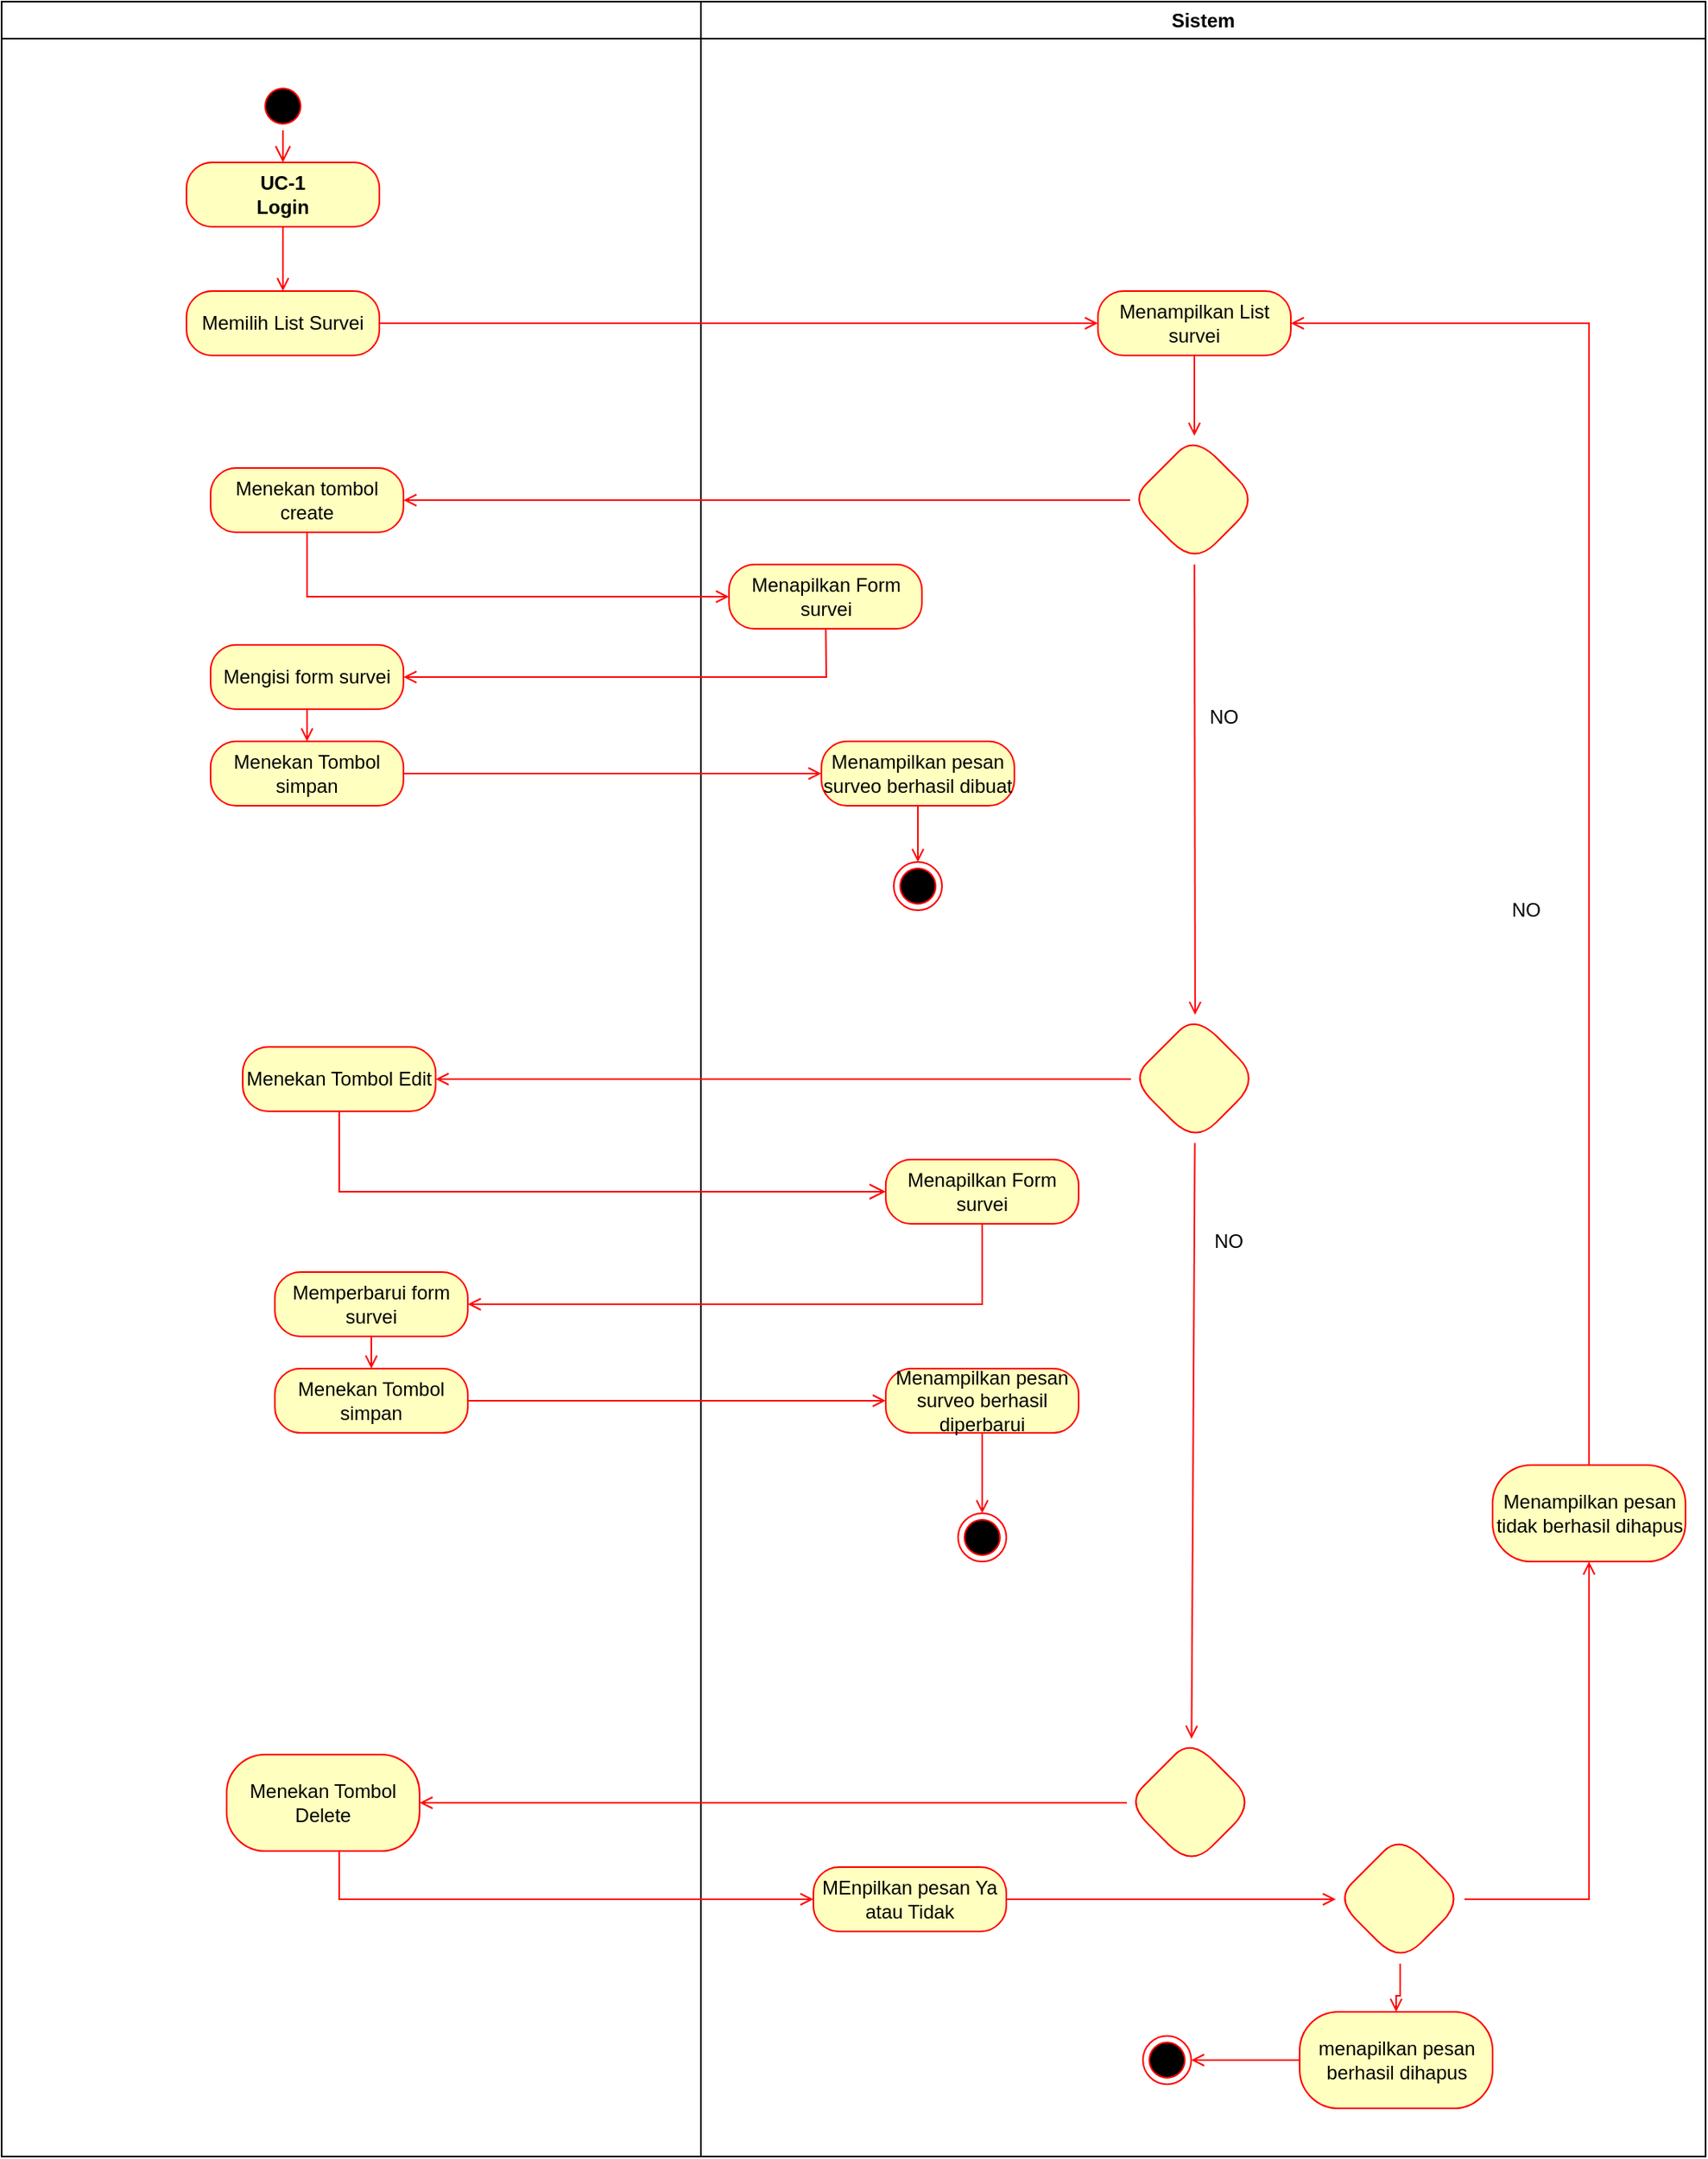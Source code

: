 <mxfile version="20.8.5" type="github">
  <diagram name="Page-1" id="e7e014a7-5840-1c2e-5031-d8a46d1fe8dd">
    <mxGraphModel dx="3319" dy="937" grid="1" gridSize="10" guides="1" tooltips="1" connect="1" arrows="1" fold="1" page="1" pageScale="1" pageWidth="1169" pageHeight="826" background="none" math="0" shadow="0">
      <root>
        <mxCell id="0" />
        <mxCell id="1" parent="0" />
        <mxCell id="SPDB-RYZYYu29DdNVvm_-6" value="User / Responden" style="swimlane;whiteSpace=wrap;startSize=23;" parent="1" vertex="1">
          <mxGeometry x="-980" y="40" width="1060" height="1340" as="geometry" />
        </mxCell>
        <mxCell id="SPDB-RYZYYu29DdNVvm_-7" value="" style="ellipse;shape=startState;fillColor=#000000;strokeColor=#ff0000;" parent="SPDB-RYZYYu29DdNVvm_-6" vertex="1">
          <mxGeometry x="160" y="50" width="30" height="30" as="geometry" />
        </mxCell>
        <mxCell id="_4xNPdlzkrIhhiaqzIvy-1" value="Memilih List Survei" style="rounded=1;whiteSpace=wrap;html=1;arcSize=40;fontColor=#000000;fillColor=#ffffc0;strokeColor=#ff0000;" vertex="1" parent="SPDB-RYZYYu29DdNVvm_-6">
          <mxGeometry x="115" y="180" width="120" height="40" as="geometry" />
        </mxCell>
        <mxCell id="_4xNPdlzkrIhhiaqzIvy-17" value="Menekan tombol create" style="rounded=1;whiteSpace=wrap;html=1;arcSize=40;fontColor=#000000;fillColor=#ffffc0;strokeColor=#ff0000;" vertex="1" parent="SPDB-RYZYYu29DdNVvm_-6">
          <mxGeometry x="130" y="290" width="120" height="40" as="geometry" />
        </mxCell>
        <mxCell id="_4xNPdlzkrIhhiaqzIvy-24" value="" style="edgeStyle=none;rounded=0;orthogonalLoop=1;jettySize=auto;html=1;strokeColor=#FF0A0A;endArrow=open;endFill=0;" edge="1" parent="SPDB-RYZYYu29DdNVvm_-6" source="_4xNPdlzkrIhhiaqzIvy-21" target="_4xNPdlzkrIhhiaqzIvy-23">
          <mxGeometry relative="1" as="geometry" />
        </mxCell>
        <mxCell id="_4xNPdlzkrIhhiaqzIvy-21" value="Mengisi form survei" style="rounded=1;whiteSpace=wrap;html=1;arcSize=40;fontColor=#000000;fillColor=#ffffc0;strokeColor=#ff0000;" vertex="1" parent="SPDB-RYZYYu29DdNVvm_-6">
          <mxGeometry x="130" y="400" width="120" height="40" as="geometry" />
        </mxCell>
        <mxCell id="_4xNPdlzkrIhhiaqzIvy-23" value="Menekan Tombol simpan" style="rounded=1;whiteSpace=wrap;html=1;arcSize=40;fontColor=#000000;fillColor=#ffffc0;strokeColor=#ff0000;" vertex="1" parent="SPDB-RYZYYu29DdNVvm_-6">
          <mxGeometry x="130" y="460" width="120" height="40" as="geometry" />
        </mxCell>
        <mxCell id="_4xNPdlzkrIhhiaqzIvy-30" value="Menekan Tombol Edit" style="rounded=1;whiteSpace=wrap;html=1;arcSize=40;fontColor=#000000;fillColor=#ffffc0;strokeColor=#ff0000;" vertex="1" parent="SPDB-RYZYYu29DdNVvm_-6">
          <mxGeometry x="150" y="650" width="120" height="40" as="geometry" />
        </mxCell>
        <mxCell id="_4xNPdlzkrIhhiaqzIvy-33" value="Memperbarui form survei" style="rounded=1;whiteSpace=wrap;html=1;arcSize=40;fontColor=#000000;fillColor=#ffffc0;strokeColor=#ff0000;" vertex="1" parent="SPDB-RYZYYu29DdNVvm_-6">
          <mxGeometry x="170" y="790" width="120" height="40" as="geometry" />
        </mxCell>
        <mxCell id="_4xNPdlzkrIhhiaqzIvy-34" value="Menekan Tombol simpan" style="rounded=1;whiteSpace=wrap;html=1;arcSize=40;fontColor=#000000;fillColor=#ffffc0;strokeColor=#ff0000;" vertex="1" parent="SPDB-RYZYYu29DdNVvm_-6">
          <mxGeometry x="170" y="850" width="120" height="40" as="geometry" />
        </mxCell>
        <mxCell id="_4xNPdlzkrIhhiaqzIvy-32" value="" style="edgeStyle=none;rounded=0;orthogonalLoop=1;jettySize=auto;html=1;strokeColor=#FF0A0A;endArrow=open;endFill=0;" edge="1" parent="SPDB-RYZYYu29DdNVvm_-6" source="_4xNPdlzkrIhhiaqzIvy-33" target="_4xNPdlzkrIhhiaqzIvy-34">
          <mxGeometry relative="1" as="geometry" />
        </mxCell>
        <mxCell id="_4xNPdlzkrIhhiaqzIvy-41" value="Menekan Tombol Delete" style="whiteSpace=wrap;html=1;fillColor=#ffffc0;strokeColor=#ff0000;fontColor=#000000;rounded=1;arcSize=40;" vertex="1" parent="SPDB-RYZYYu29DdNVvm_-6">
          <mxGeometry x="140" y="1090" width="120" height="60" as="geometry" />
        </mxCell>
        <mxCell id="SPDB-RYZYYu29DdNVvm_-20" value="Sistem" style="swimlane;whiteSpace=wrap" parent="1" vertex="1">
          <mxGeometry x="-545" y="40" width="625" height="1340" as="geometry" />
        </mxCell>
        <mxCell id="_4xNPdlzkrIhhiaqzIvy-6" value="" style="edgeStyle=none;rounded=0;orthogonalLoop=1;jettySize=auto;html=1;strokeColor=#FF0A0A;endArrow=open;endFill=0;" edge="1" parent="SPDB-RYZYYu29DdNVvm_-20" source="_4xNPdlzkrIhhiaqzIvy-3" target="_4xNPdlzkrIhhiaqzIvy-5">
          <mxGeometry relative="1" as="geometry" />
        </mxCell>
        <mxCell id="_4xNPdlzkrIhhiaqzIvy-3" value="Menampilkan List survei" style="rounded=1;whiteSpace=wrap;html=1;arcSize=40;fontColor=#000000;fillColor=#ffffc0;strokeColor=#ff0000;" vertex="1" parent="SPDB-RYZYYu29DdNVvm_-20">
          <mxGeometry x="247" y="180" width="120" height="40" as="geometry" />
        </mxCell>
        <mxCell id="_4xNPdlzkrIhhiaqzIvy-8" value="" style="edgeStyle=none;rounded=0;orthogonalLoop=1;jettySize=auto;html=1;strokeColor=#FF0A0A;endArrow=open;endFill=0;" edge="1" parent="SPDB-RYZYYu29DdNVvm_-20" source="_4xNPdlzkrIhhiaqzIvy-5" target="_4xNPdlzkrIhhiaqzIvy-7">
          <mxGeometry relative="1" as="geometry" />
        </mxCell>
        <mxCell id="_4xNPdlzkrIhhiaqzIvy-5" value="" style="rhombus;whiteSpace=wrap;html=1;fillColor=#ffffc0;strokeColor=#ff0000;fontColor=#000000;rounded=1;arcSize=40;" vertex="1" parent="SPDB-RYZYYu29DdNVvm_-20">
          <mxGeometry x="267" y="270" width="80" height="80" as="geometry" />
        </mxCell>
        <mxCell id="_4xNPdlzkrIhhiaqzIvy-10" value="" style="edgeStyle=none;rounded=0;orthogonalLoop=1;jettySize=auto;html=1;strokeColor=#FF0A0A;endArrow=open;endFill=0;" edge="1" parent="SPDB-RYZYYu29DdNVvm_-20" source="_4xNPdlzkrIhhiaqzIvy-7" target="_4xNPdlzkrIhhiaqzIvy-9">
          <mxGeometry relative="1" as="geometry" />
        </mxCell>
        <mxCell id="_4xNPdlzkrIhhiaqzIvy-7" value="" style="rhombus;whiteSpace=wrap;html=1;fillColor=#ffffc0;strokeColor=#ff0000;fontColor=#000000;rounded=1;arcSize=40;" vertex="1" parent="SPDB-RYZYYu29DdNVvm_-20">
          <mxGeometry x="267.5" y="630" width="80" height="80" as="geometry" />
        </mxCell>
        <mxCell id="_4xNPdlzkrIhhiaqzIvy-9" value="" style="rhombus;whiteSpace=wrap;html=1;fillColor=#ffffc0;strokeColor=#ff0000;fontColor=#000000;rounded=1;arcSize=40;" vertex="1" parent="SPDB-RYZYYu29DdNVvm_-20">
          <mxGeometry x="265" y="1080" width="80" height="80" as="geometry" />
        </mxCell>
        <mxCell id="_4xNPdlzkrIhhiaqzIvy-13" value="NO" style="text;html=1;align=center;verticalAlign=middle;resizable=0;points=[];autosize=1;strokeColor=none;fillColor=none;" vertex="1" parent="SPDB-RYZYYu29DdNVvm_-20">
          <mxGeometry x="305" y="430" width="40" height="30" as="geometry" />
        </mxCell>
        <mxCell id="_4xNPdlzkrIhhiaqzIvy-14" value="NO" style="text;html=1;align=center;verticalAlign=middle;resizable=0;points=[];autosize=1;strokeColor=none;fillColor=none;" vertex="1" parent="SPDB-RYZYYu29DdNVvm_-20">
          <mxGeometry x="307.5" y="756" width="40" height="30" as="geometry" />
        </mxCell>
        <mxCell id="_4xNPdlzkrIhhiaqzIvy-15" value="NO" style="text;html=1;align=center;verticalAlign=middle;resizable=0;points=[];autosize=1;strokeColor=none;fillColor=none;" vertex="1" parent="SPDB-RYZYYu29DdNVvm_-20">
          <mxGeometry x="492.5" y="550" width="40" height="30" as="geometry" />
        </mxCell>
        <mxCell id="_4xNPdlzkrIhhiaqzIvy-18" value="Menapilkan Form survei" style="rounded=1;whiteSpace=wrap;html=1;arcSize=40;fontColor=#000000;fillColor=#ffffc0;strokeColor=#ff0000;" vertex="1" parent="SPDB-RYZYYu29DdNVvm_-20">
          <mxGeometry x="17.5" y="350" width="120" height="40" as="geometry" />
        </mxCell>
        <mxCell id="_4xNPdlzkrIhhiaqzIvy-25" value="Menampilkan pesan surveo berhasil dibuat" style="rounded=1;whiteSpace=wrap;html=1;arcSize=40;fontColor=#000000;fillColor=#ffffc0;strokeColor=#ff0000;" vertex="1" parent="SPDB-RYZYYu29DdNVvm_-20">
          <mxGeometry x="75" y="460" width="120" height="40" as="geometry" />
        </mxCell>
        <mxCell id="_4xNPdlzkrIhhiaqzIvy-35" value="Menapilkan Form survei" style="rounded=1;whiteSpace=wrap;html=1;arcSize=40;fontColor=#000000;fillColor=#ffffc0;strokeColor=#ff0000;" vertex="1" parent="SPDB-RYZYYu29DdNVvm_-20">
          <mxGeometry x="115" y="720" width="120" height="40" as="geometry" />
        </mxCell>
        <mxCell id="_4xNPdlzkrIhhiaqzIvy-36" value="Menampilkan pesan surveo berhasil diperbarui" style="rounded=1;whiteSpace=wrap;html=1;arcSize=40;fontColor=#000000;fillColor=#ffffc0;strokeColor=#ff0000;" vertex="1" parent="SPDB-RYZYYu29DdNVvm_-20">
          <mxGeometry x="115" y="850" width="120" height="40" as="geometry" />
        </mxCell>
        <mxCell id="_4xNPdlzkrIhhiaqzIvy-39" style="edgeStyle=none;rounded=0;orthogonalLoop=1;jettySize=auto;html=1;strokeColor=#FF0A0A;endArrow=open;endFill=0;" edge="1" parent="SPDB-RYZYYu29DdNVvm_-20" source="_4xNPdlzkrIhhiaqzIvy-36" target="_4xNPdlzkrIhhiaqzIvy-40">
          <mxGeometry relative="1" as="geometry">
            <mxPoint x="247.5" y="940" as="targetPoint" />
          </mxGeometry>
        </mxCell>
        <mxCell id="_4xNPdlzkrIhhiaqzIvy-40" value="" style="ellipse;html=1;shape=endState;fillColor=#000000;strokeColor=#ff0000;" vertex="1" parent="SPDB-RYZYYu29DdNVvm_-20">
          <mxGeometry x="160" y="940" width="30" height="30" as="geometry" />
        </mxCell>
        <mxCell id="_4xNPdlzkrIhhiaqzIvy-48" value="MEnpilkan pesan Ya atau Tidak" style="rounded=1;whiteSpace=wrap;html=1;arcSize=40;fontColor=#000000;fillColor=#ffffc0;strokeColor=#ff0000;" vertex="1" parent="SPDB-RYZYYu29DdNVvm_-20">
          <mxGeometry x="70" y="1160" width="120" height="40" as="geometry" />
        </mxCell>
        <mxCell id="_4xNPdlzkrIhhiaqzIvy-66" value="" style="edgeStyle=orthogonalEdgeStyle;rounded=0;orthogonalLoop=1;jettySize=auto;html=1;strokeColor=#FF0A0A;endArrow=open;endFill=0;" edge="1" parent="SPDB-RYZYYu29DdNVvm_-20" source="_4xNPdlzkrIhhiaqzIvy-64" target="_4xNPdlzkrIhhiaqzIvy-65">
          <mxGeometry relative="1" as="geometry" />
        </mxCell>
        <mxCell id="_4xNPdlzkrIhhiaqzIvy-70" value="" style="edgeStyle=orthogonalEdgeStyle;rounded=0;orthogonalLoop=1;jettySize=auto;html=1;strokeColor=#FF0A0A;endArrow=open;endFill=0;" edge="1" parent="SPDB-RYZYYu29DdNVvm_-20" source="_4xNPdlzkrIhhiaqzIvy-64" target="_4xNPdlzkrIhhiaqzIvy-69">
          <mxGeometry relative="1" as="geometry" />
        </mxCell>
        <mxCell id="_4xNPdlzkrIhhiaqzIvy-64" value="" style="rhombus;whiteSpace=wrap;html=1;fillColor=#ffffc0;strokeColor=#ff0000;fontColor=#000000;rounded=1;arcSize=40;" vertex="1" parent="SPDB-RYZYYu29DdNVvm_-20">
          <mxGeometry x="395" y="1140" width="80" height="80" as="geometry" />
        </mxCell>
        <mxCell id="_4xNPdlzkrIhhiaqzIvy-61" style="edgeStyle=orthogonalEdgeStyle;rounded=0;orthogonalLoop=1;jettySize=auto;html=1;strokeColor=#FF0A0A;endArrow=open;endFill=0;entryX=0;entryY=0.5;entryDx=0;entryDy=0;" edge="1" parent="SPDB-RYZYYu29DdNVvm_-20" source="_4xNPdlzkrIhhiaqzIvy-48" target="_4xNPdlzkrIhhiaqzIvy-64">
          <mxGeometry relative="1" as="geometry">
            <mxPoint x="315" y="1190" as="targetPoint" />
          </mxGeometry>
        </mxCell>
        <mxCell id="_4xNPdlzkrIhhiaqzIvy-73" style="edgeStyle=orthogonalEdgeStyle;rounded=0;orthogonalLoop=1;jettySize=auto;html=1;entryX=1;entryY=0.5;entryDx=0;entryDy=0;strokeColor=#FF0A0A;endArrow=open;endFill=0;" edge="1" parent="SPDB-RYZYYu29DdNVvm_-20" source="_4xNPdlzkrIhhiaqzIvy-65" target="_4xNPdlzkrIhhiaqzIvy-72">
          <mxGeometry relative="1" as="geometry" />
        </mxCell>
        <mxCell id="_4xNPdlzkrIhhiaqzIvy-65" value="menapilkan pesan berhasil dihapus" style="whiteSpace=wrap;html=1;fillColor=#ffffc0;strokeColor=#ff0000;fontColor=#000000;rounded=1;arcSize=40;" vertex="1" parent="SPDB-RYZYYu29DdNVvm_-20">
          <mxGeometry x="372.5" y="1250" width="120" height="60" as="geometry" />
        </mxCell>
        <mxCell id="_4xNPdlzkrIhhiaqzIvy-71" style="edgeStyle=orthogonalEdgeStyle;rounded=0;orthogonalLoop=1;jettySize=auto;html=1;entryX=1;entryY=0.5;entryDx=0;entryDy=0;strokeColor=#FF0A0A;endArrow=open;endFill=0;" edge="1" parent="SPDB-RYZYYu29DdNVvm_-20" source="_4xNPdlzkrIhhiaqzIvy-69" target="_4xNPdlzkrIhhiaqzIvy-3">
          <mxGeometry relative="1" as="geometry">
            <Array as="points">
              <mxPoint x="553" y="200" />
            </Array>
          </mxGeometry>
        </mxCell>
        <mxCell id="_4xNPdlzkrIhhiaqzIvy-69" value="Menampilkan pesan tidak berhasil dihapus" style="whiteSpace=wrap;html=1;fillColor=#ffffc0;strokeColor=#ff0000;fontColor=#000000;rounded=1;arcSize=40;" vertex="1" parent="SPDB-RYZYYu29DdNVvm_-20">
          <mxGeometry x="492.5" y="910" width="120" height="60" as="geometry" />
        </mxCell>
        <mxCell id="_4xNPdlzkrIhhiaqzIvy-72" value="" style="ellipse;html=1;shape=endState;fillColor=#000000;strokeColor=#ff0000;" vertex="1" parent="SPDB-RYZYYu29DdNVvm_-20">
          <mxGeometry x="275" y="1265" width="30" height="30" as="geometry" />
        </mxCell>
        <mxCell id="_4xNPdlzkrIhhiaqzIvy-2" value="" style="edgeStyle=none;rounded=0;orthogonalLoop=1;jettySize=auto;html=1;strokeColor=#FF0A0A;endArrow=open;endFill=0;" edge="1" parent="1" source="RG1qngbpqG3eQFfVuzPi-2" target="_4xNPdlzkrIhhiaqzIvy-1">
          <mxGeometry relative="1" as="geometry" />
        </mxCell>
        <mxCell id="RG1qngbpqG3eQFfVuzPi-2" value="&lt;b&gt;UC-1&lt;br&gt;Login&lt;br&gt;&lt;/b&gt;" style="rounded=1;whiteSpace=wrap;html=1;arcSize=40;fontColor=#000000;fillColor=#ffffc0;strokeColor=#ff0000;" parent="1" vertex="1">
          <mxGeometry x="-865" y="140" width="120" height="40" as="geometry" />
        </mxCell>
        <mxCell id="SPDB-RYZYYu29DdNVvm_-8" value="" style="edgeStyle=elbowEdgeStyle;elbow=horizontal;verticalAlign=bottom;endArrow=open;endSize=8;strokeColor=#FF0000;endFill=1;rounded=0;" parent="1" source="SPDB-RYZYYu29DdNVvm_-7" target="RG1qngbpqG3eQFfVuzPi-2" edge="1">
          <mxGeometry x="-880" y="70" as="geometry">
            <mxPoint x="-805" y="160" as="targetPoint" />
          </mxGeometry>
        </mxCell>
        <mxCell id="_4xNPdlzkrIhhiaqzIvy-4" value="" style="edgeStyle=none;rounded=0;orthogonalLoop=1;jettySize=auto;html=1;strokeColor=#FF0A0A;endArrow=open;endFill=0;" edge="1" parent="1" source="_4xNPdlzkrIhhiaqzIvy-1" target="_4xNPdlzkrIhhiaqzIvy-3">
          <mxGeometry relative="1" as="geometry" />
        </mxCell>
        <mxCell id="_4xNPdlzkrIhhiaqzIvy-16" style="edgeStyle=none;rounded=0;orthogonalLoop=1;jettySize=auto;html=1;strokeColor=#FF0A0A;endArrow=open;endFill=0;" edge="1" parent="1" source="_4xNPdlzkrIhhiaqzIvy-5" target="_4xNPdlzkrIhhiaqzIvy-17">
          <mxGeometry relative="1" as="geometry">
            <mxPoint x="-740" y="350" as="targetPoint" />
          </mxGeometry>
        </mxCell>
        <mxCell id="_4xNPdlzkrIhhiaqzIvy-19" value="" style="edgeStyle=none;rounded=0;orthogonalLoop=1;jettySize=auto;html=1;strokeColor=#FF0A0A;endArrow=open;endFill=0;" edge="1" parent="1" source="_4xNPdlzkrIhhiaqzIvy-17" target="_4xNPdlzkrIhhiaqzIvy-18">
          <mxGeometry relative="1" as="geometry">
            <Array as="points">
              <mxPoint x="-790" y="410" />
            </Array>
          </mxGeometry>
        </mxCell>
        <mxCell id="_4xNPdlzkrIhhiaqzIvy-22" value="" style="edgeStyle=none;rounded=0;orthogonalLoop=1;jettySize=auto;html=1;strokeColor=#FF0A0A;endArrow=open;endFill=0;" edge="1" parent="1" source="_4xNPdlzkrIhhiaqzIvy-18" target="_4xNPdlzkrIhhiaqzIvy-21">
          <mxGeometry relative="1" as="geometry">
            <Array as="points">
              <mxPoint x="-467" y="460" />
            </Array>
          </mxGeometry>
        </mxCell>
        <mxCell id="_4xNPdlzkrIhhiaqzIvy-26" value="" style="edgeStyle=none;rounded=0;orthogonalLoop=1;jettySize=auto;html=1;strokeColor=#FF0A0A;endArrow=open;endFill=0;" edge="1" parent="1" source="_4xNPdlzkrIhhiaqzIvy-23" target="_4xNPdlzkrIhhiaqzIvy-25">
          <mxGeometry relative="1" as="geometry" />
        </mxCell>
        <mxCell id="_4xNPdlzkrIhhiaqzIvy-27" style="edgeStyle=none;rounded=0;orthogonalLoop=1;jettySize=auto;html=1;strokeColor=#FF0A0A;endArrow=open;endFill=0;" edge="1" parent="1" source="_4xNPdlzkrIhhiaqzIvy-25" target="_4xNPdlzkrIhhiaqzIvy-28">
          <mxGeometry relative="1" as="geometry">
            <mxPoint x="-410" y="590" as="targetPoint" />
          </mxGeometry>
        </mxCell>
        <mxCell id="_4xNPdlzkrIhhiaqzIvy-28" value="" style="ellipse;html=1;shape=endState;fillColor=#000000;strokeColor=#ff0000;" vertex="1" parent="1">
          <mxGeometry x="-425" y="575" width="30" height="30" as="geometry" />
        </mxCell>
        <mxCell id="_4xNPdlzkrIhhiaqzIvy-29" style="edgeStyle=none;rounded=0;orthogonalLoop=1;jettySize=auto;html=1;strokeColor=#FF0A0A;endArrow=open;endFill=0;" edge="1" parent="1" source="_4xNPdlzkrIhhiaqzIvy-7" target="_4xNPdlzkrIhhiaqzIvy-30">
          <mxGeometry relative="1" as="geometry">
            <mxPoint x="-710" y="720" as="targetPoint" />
          </mxGeometry>
        </mxCell>
        <mxCell id="_4xNPdlzkrIhhiaqzIvy-31" value="" style="html=1;verticalAlign=bottom;endArrow=open;endSize=8;strokeColor=#ff0000;rounded=0;entryX=0;entryY=0.5;entryDx=0;entryDy=0;edgeStyle=orthogonalEdgeStyle;" edge="1" source="_4xNPdlzkrIhhiaqzIvy-30" parent="1" target="_4xNPdlzkrIhhiaqzIvy-35">
          <mxGeometry relative="1" as="geometry">
            <mxPoint x="-450" y="780" as="targetPoint" />
            <Array as="points">
              <mxPoint x="-770" y="780" />
            </Array>
          </mxGeometry>
        </mxCell>
        <mxCell id="_4xNPdlzkrIhhiaqzIvy-37" value="" style="edgeStyle=none;rounded=0;orthogonalLoop=1;jettySize=auto;html=1;strokeColor=#FF0A0A;endArrow=open;endFill=0;" edge="1" parent="1" source="_4xNPdlzkrIhhiaqzIvy-35" target="_4xNPdlzkrIhhiaqzIvy-33">
          <mxGeometry relative="1" as="geometry">
            <Array as="points">
              <mxPoint x="-370" y="850" />
            </Array>
          </mxGeometry>
        </mxCell>
        <mxCell id="_4xNPdlzkrIhhiaqzIvy-38" value="" style="edgeStyle=none;rounded=0;orthogonalLoop=1;jettySize=auto;html=1;strokeColor=#FF0A0A;endArrow=open;endFill=0;" edge="1" parent="1" source="_4xNPdlzkrIhhiaqzIvy-34" target="_4xNPdlzkrIhhiaqzIvy-36">
          <mxGeometry relative="1" as="geometry" />
        </mxCell>
        <mxCell id="_4xNPdlzkrIhhiaqzIvy-42" value="" style="edgeStyle=orthogonalEdgeStyle;rounded=0;orthogonalLoop=1;jettySize=auto;html=1;strokeColor=#FF0A0A;endArrow=open;endFill=0;" edge="1" parent="1" source="_4xNPdlzkrIhhiaqzIvy-9" target="_4xNPdlzkrIhhiaqzIvy-41">
          <mxGeometry relative="1" as="geometry" />
        </mxCell>
        <mxCell id="_4xNPdlzkrIhhiaqzIvy-50" style="edgeStyle=orthogonalEdgeStyle;rounded=0;orthogonalLoop=1;jettySize=auto;html=1;entryX=0;entryY=0.5;entryDx=0;entryDy=0;strokeColor=#FF0A0A;endArrow=open;endFill=0;" edge="1" parent="1" source="_4xNPdlzkrIhhiaqzIvy-41" target="_4xNPdlzkrIhhiaqzIvy-48">
          <mxGeometry relative="1" as="geometry">
            <Array as="points">
              <mxPoint x="-770" y="1220" />
            </Array>
          </mxGeometry>
        </mxCell>
      </root>
    </mxGraphModel>
  </diagram>
</mxfile>
